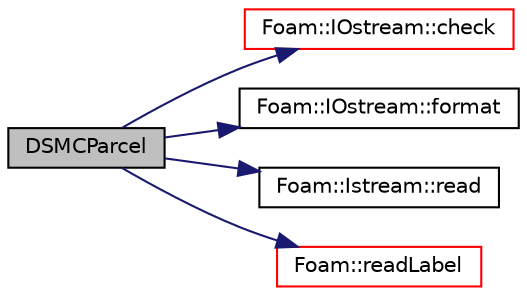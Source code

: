 digraph "DSMCParcel"
{
  bgcolor="transparent";
  edge [fontname="Helvetica",fontsize="10",labelfontname="Helvetica",labelfontsize="10"];
  node [fontname="Helvetica",fontsize="10",shape=record];
  rankdir="LR";
  Node3 [label="DSMCParcel",height=0.2,width=0.4,color="black", fillcolor="grey75", style="filled", fontcolor="black"];
  Node3 -> Node4 [color="midnightblue",fontsize="10",style="solid",fontname="Helvetica"];
  Node4 [label="Foam::IOstream::check",height=0.2,width=0.4,color="red",URL="$a27333.html#a367eb3425fc4e8270e2aa961df8ac8a5",tooltip="Check IOstream status for given operation. "];
  Node3 -> Node55 [color="midnightblue",fontsize="10",style="solid",fontname="Helvetica"];
  Node55 [label="Foam::IOstream::format",height=0.2,width=0.4,color="black",URL="$a27333.html#a33bbef3587114a06f7bdc0b91ba57ed9",tooltip="Return current stream format. "];
  Node3 -> Node56 [color="midnightblue",fontsize="10",style="solid",fontname="Helvetica"];
  Node56 [label="Foam::Istream::read",height=0.2,width=0.4,color="black",URL="$a27341.html#a89057c9d9e24ba872ccb8546086498ec",tooltip="Return next token from stream. "];
  Node3 -> Node57 [color="midnightblue",fontsize="10",style="solid",fontname="Helvetica"];
  Node57 [label="Foam::readLabel",height=0.2,width=0.4,color="red",URL="$a21851.html#abb09fbcf651d29208982dd7a601b606f"];
}

